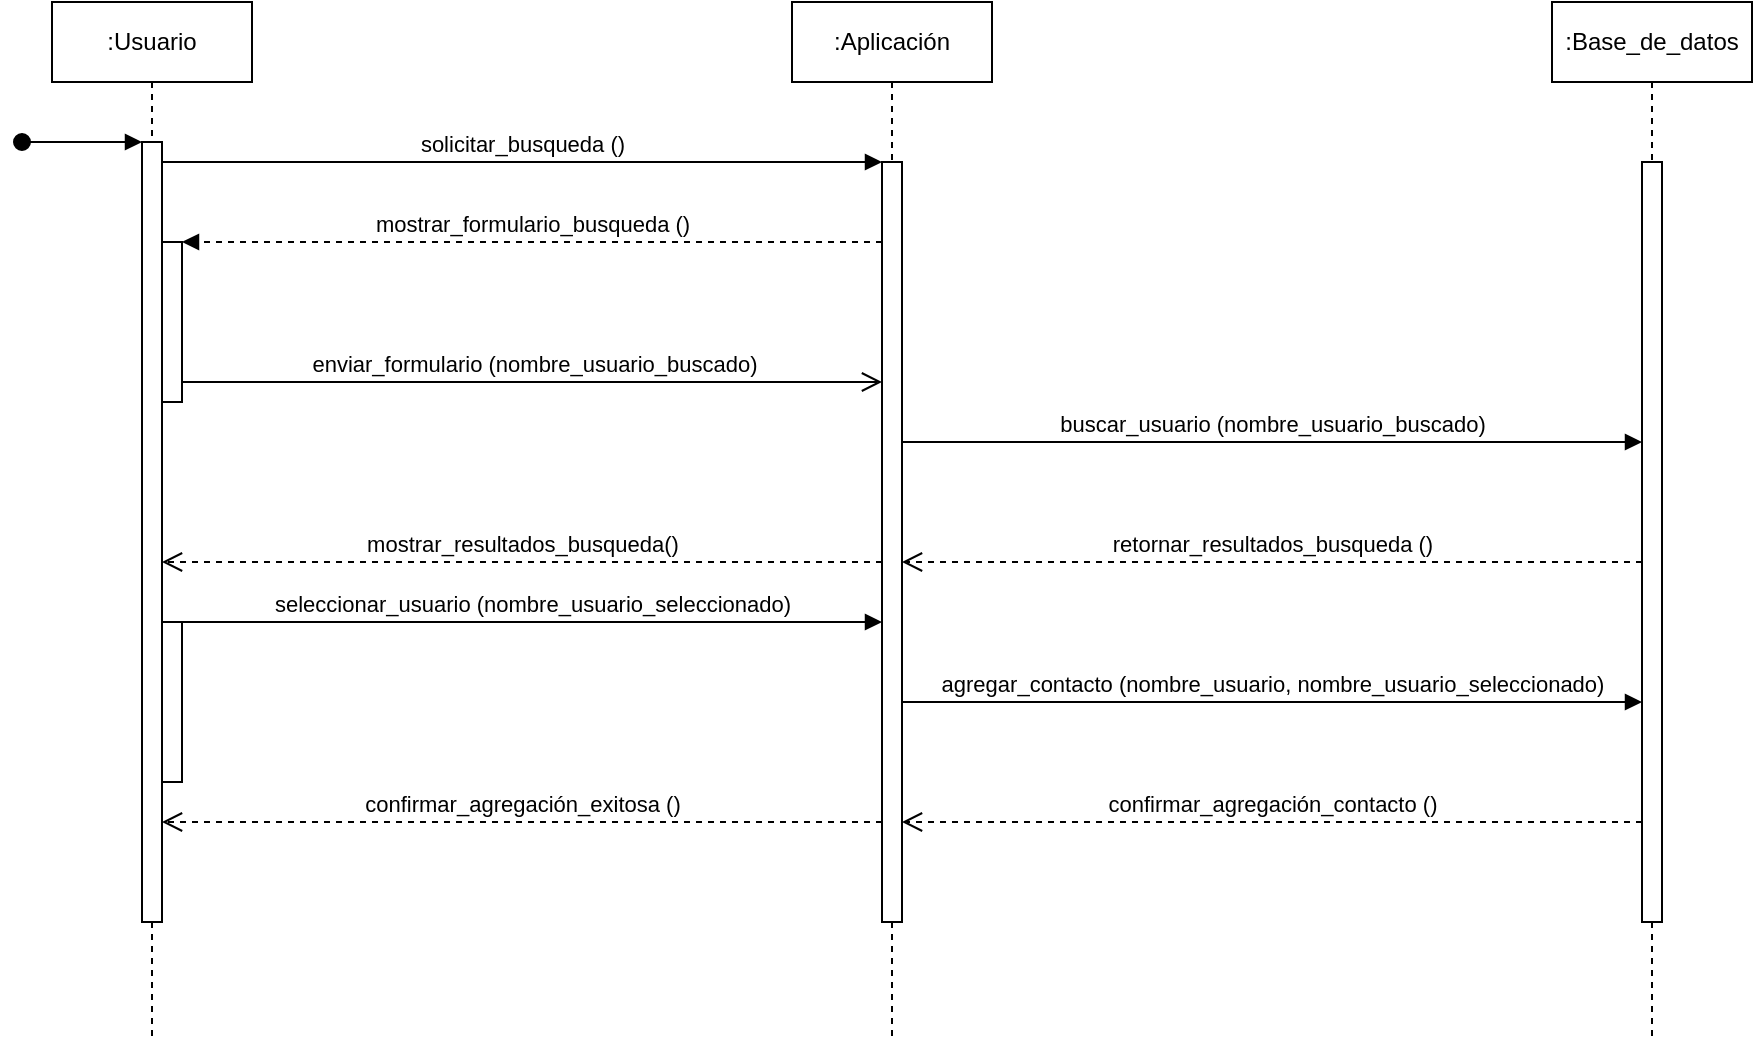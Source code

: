 <mxfile version="24.2.3" type="github">
  <diagram name="Page-1" id="2YBvvXClWsGukQMizWep">
    <mxGraphModel dx="1434" dy="738" grid="1" gridSize="10" guides="1" tooltips="1" connect="1" arrows="1" fold="1" page="1" pageScale="1" pageWidth="850" pageHeight="1100" math="0" shadow="0">
      <root>
        <mxCell id="0" />
        <mxCell id="1" parent="0" />
        <mxCell id="AYLCXqUa_OQ0-cyYhLuN-21" value=":Usuario" style="shape=umlLifeline;perimeter=lifelinePerimeter;whiteSpace=wrap;html=1;container=0;dropTarget=0;collapsible=0;recursiveResize=0;outlineConnect=0;portConstraint=eastwest;newEdgeStyle={&quot;edgeStyle&quot;:&quot;elbowEdgeStyle&quot;,&quot;elbow&quot;:&quot;vertical&quot;,&quot;curved&quot;:0,&quot;rounded&quot;:0};" vertex="1" parent="1">
          <mxGeometry x="40" y="50" width="100" height="520" as="geometry" />
        </mxCell>
        <mxCell id="AYLCXqUa_OQ0-cyYhLuN-22" value="" style="html=1;points=[];perimeter=orthogonalPerimeter;outlineConnect=0;targetShapes=umlLifeline;portConstraint=eastwest;newEdgeStyle={&quot;edgeStyle&quot;:&quot;elbowEdgeStyle&quot;,&quot;elbow&quot;:&quot;vertical&quot;,&quot;curved&quot;:0,&quot;rounded&quot;:0};" vertex="1" parent="AYLCXqUa_OQ0-cyYhLuN-21">
          <mxGeometry x="45" y="70" width="10" height="390" as="geometry" />
        </mxCell>
        <mxCell id="AYLCXqUa_OQ0-cyYhLuN-23" value="" style="html=1;verticalAlign=bottom;startArrow=oval;endArrow=block;startSize=8;edgeStyle=elbowEdgeStyle;elbow=vertical;curved=0;rounded=0;" edge="1" parent="AYLCXqUa_OQ0-cyYhLuN-21" target="AYLCXqUa_OQ0-cyYhLuN-22">
          <mxGeometry relative="1" as="geometry">
            <mxPoint x="-15" y="70" as="sourcePoint" />
          </mxGeometry>
        </mxCell>
        <mxCell id="AYLCXqUa_OQ0-cyYhLuN-24" value="" style="html=1;points=[];perimeter=orthogonalPerimeter;outlineConnect=0;targetShapes=umlLifeline;portConstraint=eastwest;newEdgeStyle={&quot;edgeStyle&quot;:&quot;elbowEdgeStyle&quot;,&quot;elbow&quot;:&quot;vertical&quot;,&quot;curved&quot;:0,&quot;rounded&quot;:0};" vertex="1" parent="AYLCXqUa_OQ0-cyYhLuN-21">
          <mxGeometry x="55" y="120" width="10" height="80" as="geometry" />
        </mxCell>
        <mxCell id="AYLCXqUa_OQ0-cyYhLuN-25" value="" style="html=1;points=[];perimeter=orthogonalPerimeter;outlineConnect=0;targetShapes=umlLifeline;portConstraint=eastwest;newEdgeStyle={&quot;edgeStyle&quot;:&quot;elbowEdgeStyle&quot;,&quot;elbow&quot;:&quot;vertical&quot;,&quot;curved&quot;:0,&quot;rounded&quot;:0};" vertex="1" parent="AYLCXqUa_OQ0-cyYhLuN-21">
          <mxGeometry x="55" y="310" width="10" height="80" as="geometry" />
        </mxCell>
        <mxCell id="AYLCXqUa_OQ0-cyYhLuN-26" value=":Aplicación" style="shape=umlLifeline;perimeter=lifelinePerimeter;whiteSpace=wrap;html=1;container=0;dropTarget=0;collapsible=0;recursiveResize=0;outlineConnect=0;portConstraint=eastwest;newEdgeStyle={&quot;edgeStyle&quot;:&quot;elbowEdgeStyle&quot;,&quot;elbow&quot;:&quot;vertical&quot;,&quot;curved&quot;:0,&quot;rounded&quot;:0};" vertex="1" parent="1">
          <mxGeometry x="410" y="50" width="100" height="520" as="geometry" />
        </mxCell>
        <mxCell id="AYLCXqUa_OQ0-cyYhLuN-27" value="" style="html=1;points=[];perimeter=orthogonalPerimeter;outlineConnect=0;targetShapes=umlLifeline;portConstraint=eastwest;newEdgeStyle={&quot;edgeStyle&quot;:&quot;elbowEdgeStyle&quot;,&quot;elbow&quot;:&quot;vertical&quot;,&quot;curved&quot;:0,&quot;rounded&quot;:0};" vertex="1" parent="AYLCXqUa_OQ0-cyYhLuN-26">
          <mxGeometry x="45" y="80" width="10" height="380" as="geometry" />
        </mxCell>
        <mxCell id="AYLCXqUa_OQ0-cyYhLuN-28" value="solicitar_busqueda ()" style="html=1;verticalAlign=bottom;endArrow=block;edgeStyle=elbowEdgeStyle;elbow=vertical;curved=0;rounded=0;" edge="1" parent="1" source="AYLCXqUa_OQ0-cyYhLuN-22" target="AYLCXqUa_OQ0-cyYhLuN-27">
          <mxGeometry relative="1" as="geometry">
            <mxPoint x="205" y="140" as="sourcePoint" />
            <Array as="points">
              <mxPoint x="190" y="130" />
            </Array>
          </mxGeometry>
        </mxCell>
        <mxCell id="AYLCXqUa_OQ0-cyYhLuN-29" value="mostrar_resultados_busqueda()" style="html=1;verticalAlign=bottom;endArrow=open;dashed=1;endSize=8;edgeStyle=elbowEdgeStyle;elbow=vertical;curved=0;rounded=0;" edge="1" parent="1" source="AYLCXqUa_OQ0-cyYhLuN-27" target="AYLCXqUa_OQ0-cyYhLuN-22">
          <mxGeometry relative="1" as="geometry">
            <mxPoint x="205" y="215" as="targetPoint" />
            <Array as="points">
              <mxPoint x="220" y="330" />
              <mxPoint x="200" y="290" />
            </Array>
          </mxGeometry>
        </mxCell>
        <mxCell id="AYLCXqUa_OQ0-cyYhLuN-30" value="mostrar_formulario_busqueda ()" style="html=1;verticalAlign=bottom;endArrow=block;edgeStyle=elbowEdgeStyle;elbow=vertical;curved=0;rounded=0;dashed=1;" edge="1" parent="1" source="AYLCXqUa_OQ0-cyYhLuN-27" target="AYLCXqUa_OQ0-cyYhLuN-24">
          <mxGeometry relative="1" as="geometry">
            <mxPoint x="185" y="170" as="sourcePoint" />
            <Array as="points">
              <mxPoint x="200" y="170" />
            </Array>
          </mxGeometry>
        </mxCell>
        <mxCell id="AYLCXqUa_OQ0-cyYhLuN-31" value="enviar_formulario (nombre_usuario_buscado)" style="html=1;verticalAlign=bottom;endArrow=open;endSize=8;edgeStyle=elbowEdgeStyle;elbow=vertical;curved=0;rounded=0;" edge="1" parent="1" source="AYLCXqUa_OQ0-cyYhLuN-24" target="AYLCXqUa_OQ0-cyYhLuN-27">
          <mxGeometry x="0.002" relative="1" as="geometry">
            <mxPoint x="185" y="245" as="targetPoint" />
            <Array as="points">
              <mxPoint x="190" y="240" />
            </Array>
            <mxPoint as="offset" />
          </mxGeometry>
        </mxCell>
        <mxCell id="AYLCXqUa_OQ0-cyYhLuN-32" value=":Base_de_datos" style="shape=umlLifeline;perimeter=lifelinePerimeter;whiteSpace=wrap;html=1;container=0;dropTarget=0;collapsible=0;recursiveResize=0;outlineConnect=0;portConstraint=eastwest;newEdgeStyle={&quot;edgeStyle&quot;:&quot;elbowEdgeStyle&quot;,&quot;elbow&quot;:&quot;vertical&quot;,&quot;curved&quot;:0,&quot;rounded&quot;:0};" vertex="1" parent="1">
          <mxGeometry x="790" y="50" width="100" height="520" as="geometry" />
        </mxCell>
        <mxCell id="AYLCXqUa_OQ0-cyYhLuN-33" value="" style="html=1;points=[];perimeter=orthogonalPerimeter;outlineConnect=0;targetShapes=umlLifeline;portConstraint=eastwest;newEdgeStyle={&quot;edgeStyle&quot;:&quot;elbowEdgeStyle&quot;,&quot;elbow&quot;:&quot;vertical&quot;,&quot;curved&quot;:0,&quot;rounded&quot;:0};" vertex="1" parent="AYLCXqUa_OQ0-cyYhLuN-32">
          <mxGeometry x="45" y="80" width="10" height="380" as="geometry" />
        </mxCell>
        <mxCell id="AYLCXqUa_OQ0-cyYhLuN-34" value="buscar_usuario (nombre_usuario_buscado)" style="html=1;verticalAlign=bottom;endArrow=block;edgeStyle=elbowEdgeStyle;elbow=vertical;curved=0;rounded=0;" edge="1" parent="1" source="AYLCXqUa_OQ0-cyYhLuN-27" target="AYLCXqUa_OQ0-cyYhLuN-33">
          <mxGeometry relative="1" as="geometry">
            <mxPoint x="500" y="195" as="sourcePoint" />
            <Array as="points">
              <mxPoint x="550" y="270" />
              <mxPoint x="615" y="195" />
              <mxPoint x="550" y="205" />
            </Array>
            <mxPoint x="720" y="195" as="targetPoint" />
          </mxGeometry>
        </mxCell>
        <mxCell id="AYLCXqUa_OQ0-cyYhLuN-35" value="retornar_resultados_busqueda ()" style="html=1;verticalAlign=bottom;endArrow=open;dashed=1;endSize=8;edgeStyle=elbowEdgeStyle;elbow=vertical;curved=0;rounded=0;" edge="1" parent="1" source="AYLCXqUa_OQ0-cyYhLuN-33" target="AYLCXqUa_OQ0-cyYhLuN-27">
          <mxGeometry relative="1" as="geometry">
            <mxPoint x="470" y="330" as="targetPoint" />
            <Array as="points">
              <mxPoint x="575" y="330" />
            </Array>
            <mxPoint x="830" y="330" as="sourcePoint" />
          </mxGeometry>
        </mxCell>
        <mxCell id="AYLCXqUa_OQ0-cyYhLuN-37" value="seleccionar_usuario (nombre_usuario_seleccionado)" style="html=1;verticalAlign=bottom;endArrow=block;edgeStyle=elbowEdgeStyle;elbow=vertical;curved=0;rounded=0;" edge="1" parent="1" target="AYLCXqUa_OQ0-cyYhLuN-27">
          <mxGeometry relative="1" as="geometry">
            <mxPoint x="105" y="360" as="sourcePoint" />
            <Array as="points">
              <mxPoint x="200" y="360" />
            </Array>
            <mxPoint x="430" y="360" as="targetPoint" />
          </mxGeometry>
        </mxCell>
        <mxCell id="AYLCXqUa_OQ0-cyYhLuN-38" value="agregar_contacto (nombre_usuario, nombre_usuario_seleccionado)" style="html=1;verticalAlign=bottom;endArrow=block;edgeStyle=elbowEdgeStyle;elbow=vertical;curved=0;rounded=0;" edge="1" parent="1" source="AYLCXqUa_OQ0-cyYhLuN-27" target="AYLCXqUa_OQ0-cyYhLuN-33">
          <mxGeometry relative="1" as="geometry">
            <mxPoint x="470" y="390" as="sourcePoint" />
            <Array as="points">
              <mxPoint x="620" y="400" />
              <mxPoint x="500" y="390" />
            </Array>
            <mxPoint x="840" y="390" as="targetPoint" />
          </mxGeometry>
        </mxCell>
        <mxCell id="AYLCXqUa_OQ0-cyYhLuN-39" value="confirmar_agregación_contacto ()" style="html=1;verticalAlign=bottom;endArrow=open;dashed=1;endSize=8;edgeStyle=elbowEdgeStyle;elbow=vertical;curved=0;rounded=0;" edge="1" parent="1" source="AYLCXqUa_OQ0-cyYhLuN-33" target="AYLCXqUa_OQ0-cyYhLuN-27">
          <mxGeometry relative="1" as="geometry">
            <mxPoint x="460" y="460" as="targetPoint" />
            <Array as="points">
              <mxPoint x="570" y="460" />
            </Array>
            <mxPoint x="830" y="460" as="sourcePoint" />
          </mxGeometry>
        </mxCell>
        <mxCell id="AYLCXqUa_OQ0-cyYhLuN-40" value="confirmar_agregación_exitosa ()" style="html=1;verticalAlign=bottom;endArrow=open;dashed=1;endSize=8;edgeStyle=elbowEdgeStyle;elbow=vertical;curved=0;rounded=0;" edge="1" parent="1" source="AYLCXqUa_OQ0-cyYhLuN-27" target="AYLCXqUa_OQ0-cyYhLuN-22">
          <mxGeometry relative="1" as="geometry">
            <mxPoint x="90" y="460" as="targetPoint" />
            <Array as="points">
              <mxPoint x="195" y="460" />
            </Array>
            <mxPoint x="460" y="460" as="sourcePoint" />
          </mxGeometry>
        </mxCell>
      </root>
    </mxGraphModel>
  </diagram>
</mxfile>
